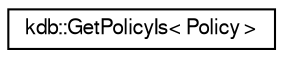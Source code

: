 digraph "Graphical Class Hierarchy"
{
  edge [fontname="FreeSans",fontsize="10",labelfontname="FreeSans",labelfontsize="10"];
  node [fontname="FreeSans",fontsize="10",shape=record];
  rankdir="LR";
  Node1 [label="kdb::GetPolicyIs\< Policy \>",height=0.2,width=0.4,color="black", fillcolor="white", style="filled",URL="$classkdb_1_1GetPolicyIs.html",tooltip="Needed by the user to set one of the policies."];
}
